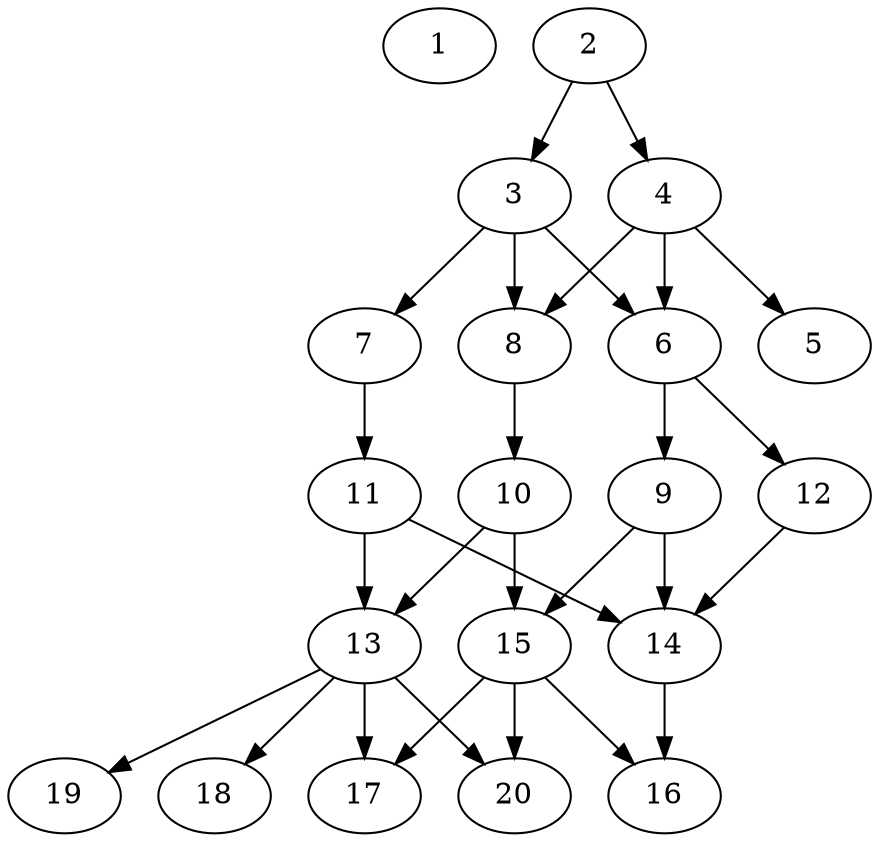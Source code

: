 // DAG automatically generated by daggen at Thu Oct  3 13:58:43 2019
// ./daggen --dot -n 20 --ccr 0.5 --fat 0.5 --regular 0.5 --density 0.6 --mindata 5242880 --maxdata 52428800 
digraph G {
  1 [size="25749504", alpha="0.06", expect_size="12874752"] 
  2 [size="68978688", alpha="0.15", expect_size="34489344"] 
  2 -> 3 [size ="34489344"]
  2 -> 4 [size ="34489344"]
  3 [size="30715904", alpha="0.10", expect_size="15357952"] 
  3 -> 6 [size ="15357952"]
  3 -> 7 [size ="15357952"]
  3 -> 8 [size ="15357952"]
  4 [size="84195328", alpha="0.18", expect_size="42097664"] 
  4 -> 5 [size ="42097664"]
  4 -> 6 [size ="42097664"]
  4 -> 8 [size ="42097664"]
  5 [size="87431168", alpha="0.18", expect_size="43715584"] 
  6 [size="31713280", alpha="0.16", expect_size="15856640"] 
  6 -> 9 [size ="15856640"]
  6 -> 12 [size ="15856640"]
  7 [size="13780992", alpha="0.16", expect_size="6890496"] 
  7 -> 11 [size ="6890496"]
  8 [size="72714240", alpha="0.03", expect_size="36357120"] 
  8 -> 10 [size ="36357120"]
  9 [size="78702592", alpha="0.05", expect_size="39351296"] 
  9 -> 14 [size ="39351296"]
  9 -> 15 [size ="39351296"]
  10 [size="38610944", alpha="0.14", expect_size="19305472"] 
  10 -> 13 [size ="19305472"]
  10 -> 15 [size ="19305472"]
  11 [size="16973824", alpha="0.15", expect_size="8486912"] 
  11 -> 13 [size ="8486912"]
  11 -> 14 [size ="8486912"]
  12 [size="44423168", alpha="0.14", expect_size="22211584"] 
  12 -> 14 [size ="22211584"]
  13 [size="20754432", alpha="0.10", expect_size="10377216"] 
  13 -> 17 [size ="10377216"]
  13 -> 18 [size ="10377216"]
  13 -> 19 [size ="10377216"]
  13 -> 20 [size ="10377216"]
  14 [size="69189632", alpha="0.19", expect_size="34594816"] 
  14 -> 16 [size ="34594816"]
  15 [size="61147136", alpha="0.14", expect_size="30573568"] 
  15 -> 16 [size ="30573568"]
  15 -> 17 [size ="30573568"]
  15 -> 20 [size ="30573568"]
  16 [size="53465088", alpha="0.11", expect_size="26732544"] 
  17 [size="34152448", alpha="0.13", expect_size="17076224"] 
  18 [size="13686784", alpha="0.10", expect_size="6843392"] 
  19 [size="29626368", alpha="0.09", expect_size="14813184"] 
  20 [size="55216128", alpha="0.02", expect_size="27608064"] 
}
